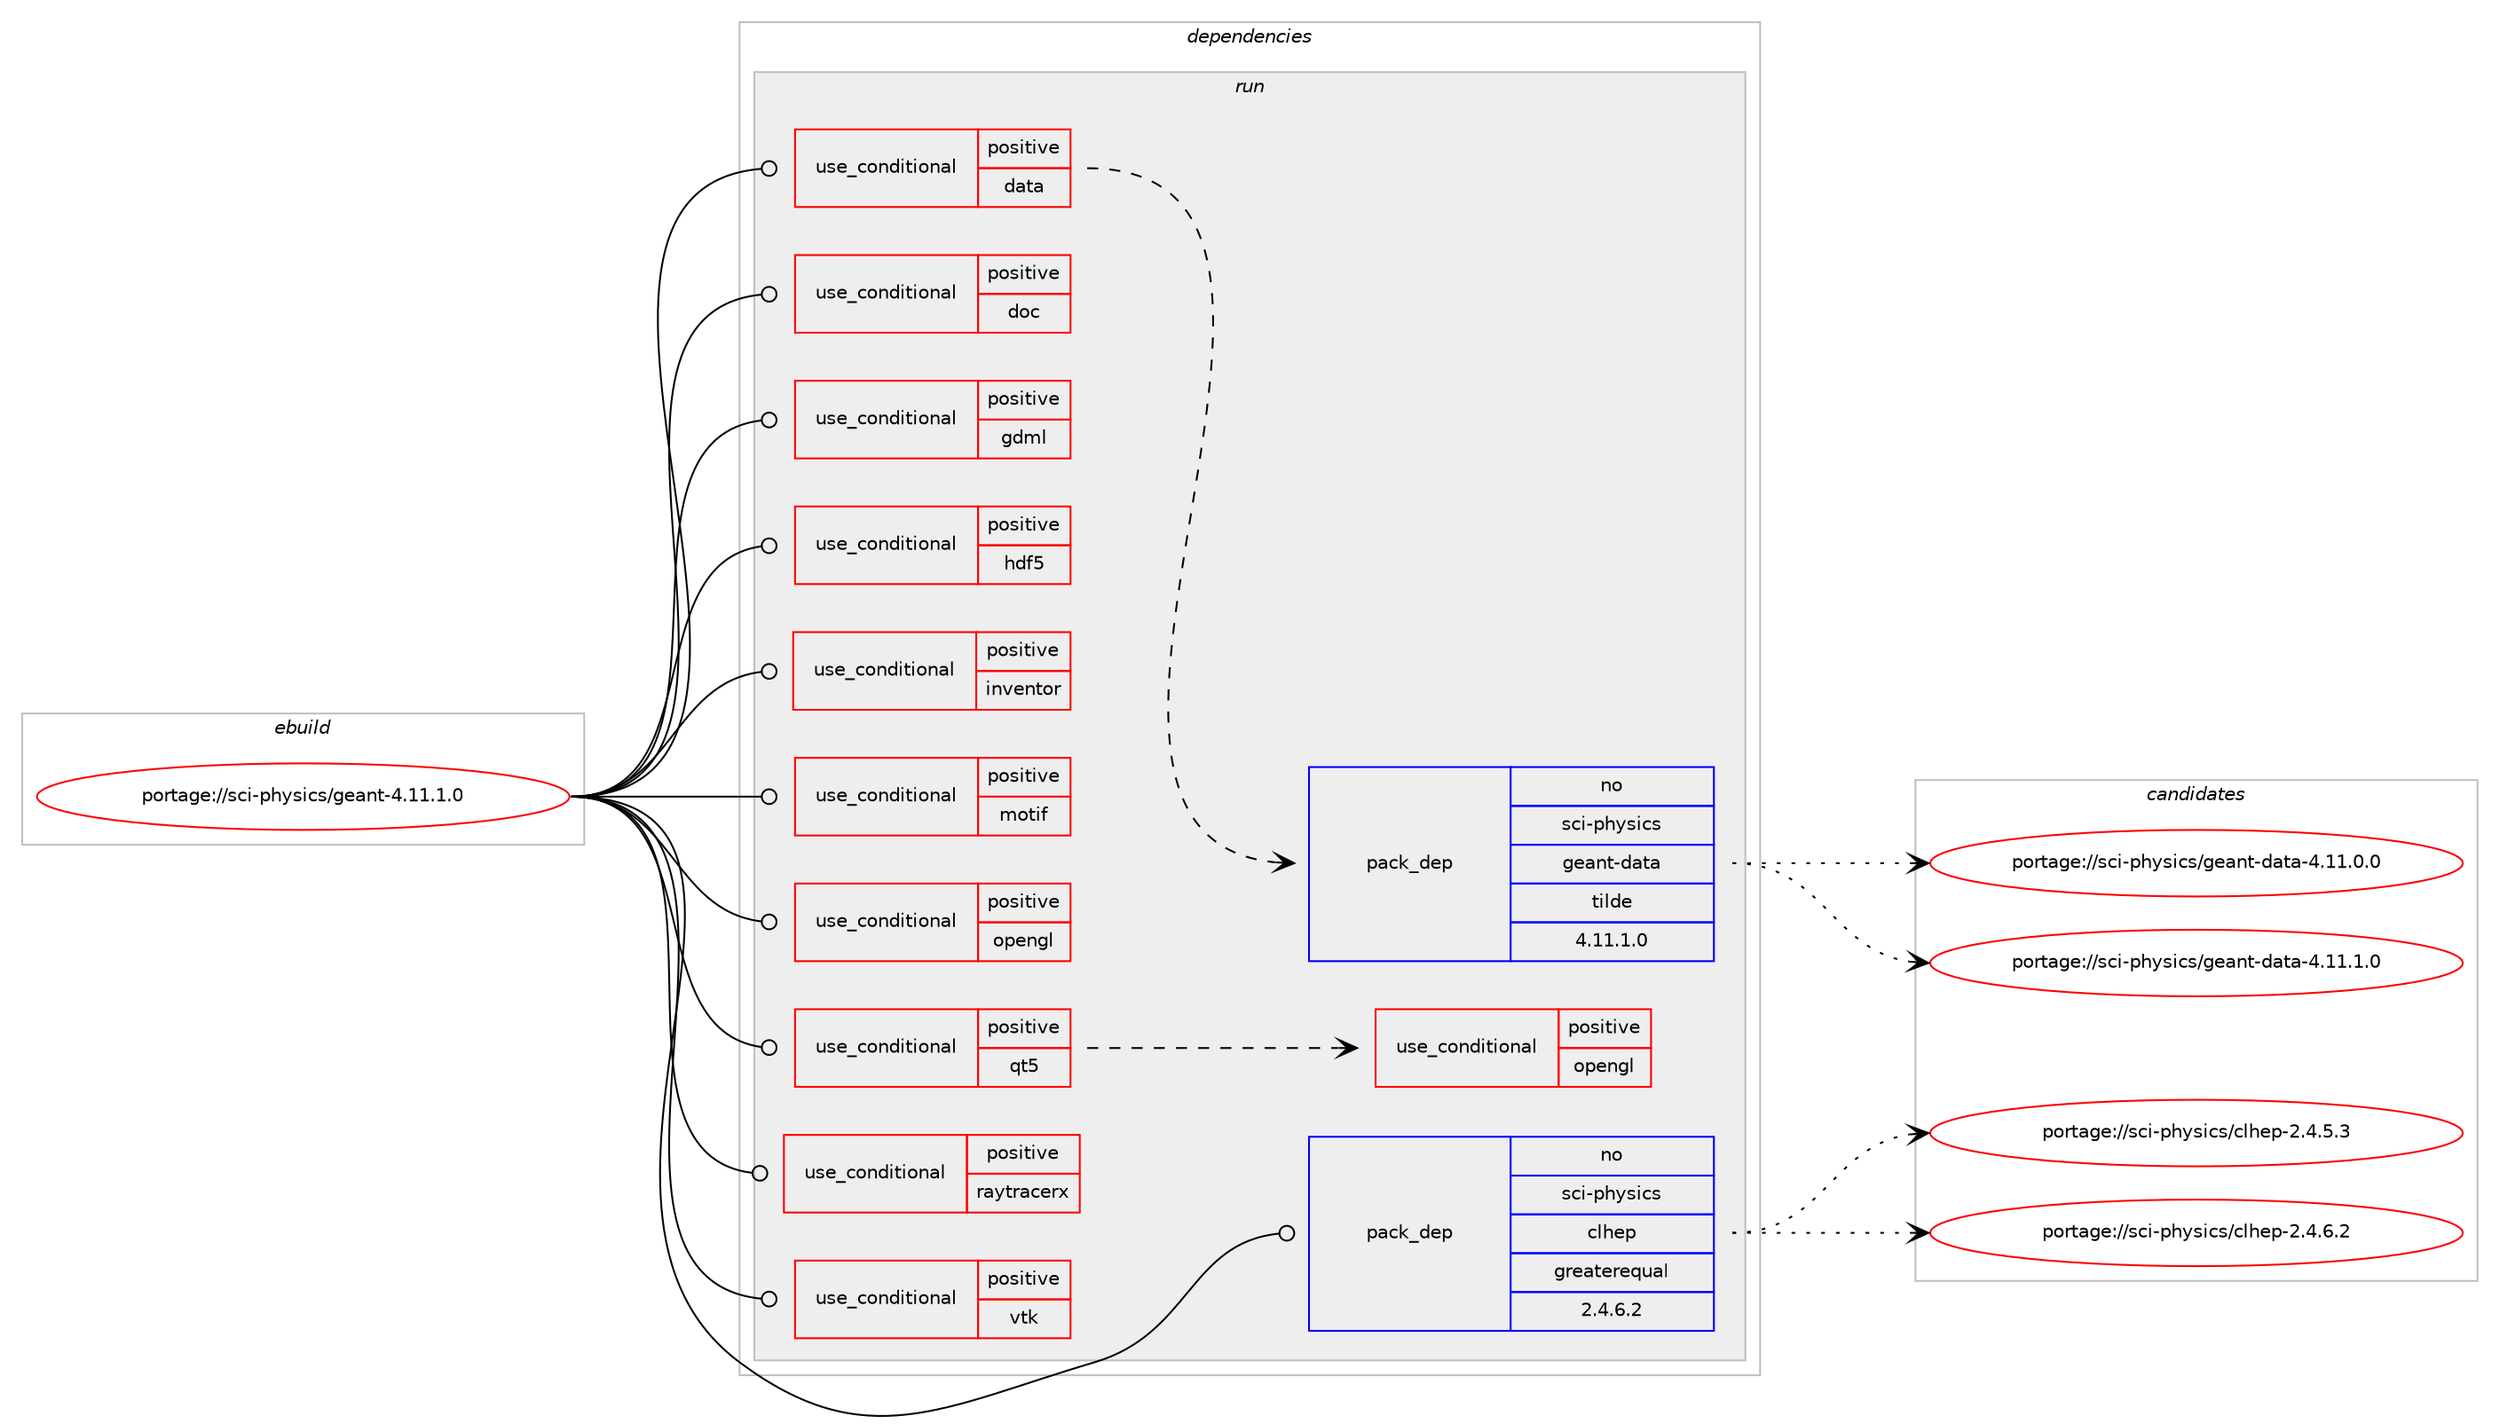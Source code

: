 digraph prolog {

# *************
# Graph options
# *************

newrank=true;
concentrate=true;
compound=true;
graph [rankdir=LR,fontname=Helvetica,fontsize=10,ranksep=1.5];#, ranksep=2.5, nodesep=0.2];
edge  [arrowhead=vee];
node  [fontname=Helvetica,fontsize=10];

# **********
# The ebuild
# **********

subgraph cluster_leftcol {
color=gray;
rank=same;
label=<<i>ebuild</i>>;
id [label="portage://sci-physics/geant-4.11.1.0", color=red, width=4, href="../sci-physics/geant-4.11.1.0.svg"];
}

# ****************
# The dependencies
# ****************

subgraph cluster_midcol {
color=gray;
label=<<i>dependencies</i>>;
subgraph cluster_compile {
fillcolor="#eeeeee";
style=filled;
label=<<i>compile</i>>;
}
subgraph cluster_compileandrun {
fillcolor="#eeeeee";
style=filled;
label=<<i>compile and run</i>>;
}
subgraph cluster_run {
fillcolor="#eeeeee";
style=filled;
label=<<i>run</i>>;
subgraph cond555 {
dependency889 [label=<<TABLE BORDER="0" CELLBORDER="1" CELLSPACING="0" CELLPADDING="4"><TR><TD ROWSPAN="3" CELLPADDING="10">use_conditional</TD></TR><TR><TD>positive</TD></TR><TR><TD>data</TD></TR></TABLE>>, shape=none, color=red];
subgraph pack323 {
dependency890 [label=<<TABLE BORDER="0" CELLBORDER="1" CELLSPACING="0" CELLPADDING="4" WIDTH="220"><TR><TD ROWSPAN="6" CELLPADDING="30">pack_dep</TD></TR><TR><TD WIDTH="110">no</TD></TR><TR><TD>sci-physics</TD></TR><TR><TD>geant-data</TD></TR><TR><TD>tilde</TD></TR><TR><TD>4.11.1.0</TD></TR></TABLE>>, shape=none, color=blue];
}
dependency889:e -> dependency890:w [weight=20,style="dashed",arrowhead="vee"];
}
id:e -> dependency889:w [weight=20,style="solid",arrowhead="odot"];
subgraph cond556 {
dependency891 [label=<<TABLE BORDER="0" CELLBORDER="1" CELLSPACING="0" CELLPADDING="4"><TR><TD ROWSPAN="3" CELLPADDING="10">use_conditional</TD></TR><TR><TD>positive</TD></TR><TR><TD>doc</TD></TR></TABLE>>, shape=none, color=red];
# *** BEGIN UNKNOWN DEPENDENCY TYPE (TODO) ***
# dependency891 -> package_dependency(portage://sci-physics/geant-4.11.1.0,run,no,app-doc,geant-docs,none,[,,],[],[])
# *** END UNKNOWN DEPENDENCY TYPE (TODO) ***

}
id:e -> dependency891:w [weight=20,style="solid",arrowhead="odot"];
subgraph cond557 {
dependency892 [label=<<TABLE BORDER="0" CELLBORDER="1" CELLSPACING="0" CELLPADDING="4"><TR><TD ROWSPAN="3" CELLPADDING="10">use_conditional</TD></TR><TR><TD>positive</TD></TR><TR><TD>gdml</TD></TR></TABLE>>, shape=none, color=red];
# *** BEGIN UNKNOWN DEPENDENCY TYPE (TODO) ***
# dependency892 -> package_dependency(portage://sci-physics/geant-4.11.1.0,run,no,dev-libs,xerces-c,none,[,,],[],[])
# *** END UNKNOWN DEPENDENCY TYPE (TODO) ***

}
id:e -> dependency892:w [weight=20,style="solid",arrowhead="odot"];
subgraph cond558 {
dependency893 [label=<<TABLE BORDER="0" CELLBORDER="1" CELLSPACING="0" CELLPADDING="4"><TR><TD ROWSPAN="3" CELLPADDING="10">use_conditional</TD></TR><TR><TD>positive</TD></TR><TR><TD>hdf5</TD></TR></TABLE>>, shape=none, color=red];
# *** BEGIN UNKNOWN DEPENDENCY TYPE (TODO) ***
# dependency893 -> package_dependency(portage://sci-physics/geant-4.11.1.0,run,no,sci-libs,hdf5,none,[,,],[],[use(optenable(threads),none)])
# *** END UNKNOWN DEPENDENCY TYPE (TODO) ***

}
id:e -> dependency893:w [weight=20,style="solid",arrowhead="odot"];
subgraph cond559 {
dependency894 [label=<<TABLE BORDER="0" CELLBORDER="1" CELLSPACING="0" CELLPADDING="4"><TR><TD ROWSPAN="3" CELLPADDING="10">use_conditional</TD></TR><TR><TD>positive</TD></TR><TR><TD>inventor</TD></TR></TABLE>>, shape=none, color=red];
# *** BEGIN UNKNOWN DEPENDENCY TYPE (TODO) ***
# dependency894 -> package_dependency(portage://sci-physics/geant-4.11.1.0,run,no,media-libs,SoXt,none,[,,],[],[])
# *** END UNKNOWN DEPENDENCY TYPE (TODO) ***

}
id:e -> dependency894:w [weight=20,style="solid",arrowhead="odot"];
subgraph cond560 {
dependency895 [label=<<TABLE BORDER="0" CELLBORDER="1" CELLSPACING="0" CELLPADDING="4"><TR><TD ROWSPAN="3" CELLPADDING="10">use_conditional</TD></TR><TR><TD>positive</TD></TR><TR><TD>motif</TD></TR></TABLE>>, shape=none, color=red];
# *** BEGIN UNKNOWN DEPENDENCY TYPE (TODO) ***
# dependency895 -> package_dependency(portage://sci-physics/geant-4.11.1.0,run,no,x11-libs,motif,none,[,,],[slot(0)],[])
# *** END UNKNOWN DEPENDENCY TYPE (TODO) ***

}
id:e -> dependency895:w [weight=20,style="solid",arrowhead="odot"];
subgraph cond561 {
dependency896 [label=<<TABLE BORDER="0" CELLBORDER="1" CELLSPACING="0" CELLPADDING="4"><TR><TD ROWSPAN="3" CELLPADDING="10">use_conditional</TD></TR><TR><TD>positive</TD></TR><TR><TD>opengl</TD></TR></TABLE>>, shape=none, color=red];
# *** BEGIN UNKNOWN DEPENDENCY TYPE (TODO) ***
# dependency896 -> package_dependency(portage://sci-physics/geant-4.11.1.0,run,no,virtual,opengl,none,[,,],[],[])
# *** END UNKNOWN DEPENDENCY TYPE (TODO) ***

}
id:e -> dependency896:w [weight=20,style="solid",arrowhead="odot"];
subgraph cond562 {
dependency897 [label=<<TABLE BORDER="0" CELLBORDER="1" CELLSPACING="0" CELLPADDING="4"><TR><TD ROWSPAN="3" CELLPADDING="10">use_conditional</TD></TR><TR><TD>positive</TD></TR><TR><TD>qt5</TD></TR></TABLE>>, shape=none, color=red];
# *** BEGIN UNKNOWN DEPENDENCY TYPE (TODO) ***
# dependency897 -> package_dependency(portage://sci-physics/geant-4.11.1.0,run,no,dev-qt,qt3d,none,[,,],[slot(5)],[])
# *** END UNKNOWN DEPENDENCY TYPE (TODO) ***

# *** BEGIN UNKNOWN DEPENDENCY TYPE (TODO) ***
# dependency897 -> package_dependency(portage://sci-physics/geant-4.11.1.0,run,no,dev-qt,qtcore,none,[,,],[slot(5)],[])
# *** END UNKNOWN DEPENDENCY TYPE (TODO) ***

# *** BEGIN UNKNOWN DEPENDENCY TYPE (TODO) ***
# dependency897 -> package_dependency(portage://sci-physics/geant-4.11.1.0,run,no,dev-qt,qtgui,none,[,,],[slot(5)],[])
# *** END UNKNOWN DEPENDENCY TYPE (TODO) ***

# *** BEGIN UNKNOWN DEPENDENCY TYPE (TODO) ***
# dependency897 -> package_dependency(portage://sci-physics/geant-4.11.1.0,run,no,dev-qt,qtprintsupport,none,[,,],[slot(5)],[])
# *** END UNKNOWN DEPENDENCY TYPE (TODO) ***

# *** BEGIN UNKNOWN DEPENDENCY TYPE (TODO) ***
# dependency897 -> package_dependency(portage://sci-physics/geant-4.11.1.0,run,no,dev-qt,qtwidgets,none,[,,],[slot(5)],[])
# *** END UNKNOWN DEPENDENCY TYPE (TODO) ***

subgraph cond563 {
dependency898 [label=<<TABLE BORDER="0" CELLBORDER="1" CELLSPACING="0" CELLPADDING="4"><TR><TD ROWSPAN="3" CELLPADDING="10">use_conditional</TD></TR><TR><TD>positive</TD></TR><TR><TD>opengl</TD></TR></TABLE>>, shape=none, color=red];
# *** BEGIN UNKNOWN DEPENDENCY TYPE (TODO) ***
# dependency898 -> package_dependency(portage://sci-physics/geant-4.11.1.0,run,no,dev-qt,qtopengl,none,[,,],[slot(5)],[])
# *** END UNKNOWN DEPENDENCY TYPE (TODO) ***

}
dependency897:e -> dependency898:w [weight=20,style="dashed",arrowhead="vee"];
}
id:e -> dependency897:w [weight=20,style="solid",arrowhead="odot"];
subgraph cond564 {
dependency899 [label=<<TABLE BORDER="0" CELLBORDER="1" CELLSPACING="0" CELLPADDING="4"><TR><TD ROWSPAN="3" CELLPADDING="10">use_conditional</TD></TR><TR><TD>positive</TD></TR><TR><TD>raytracerx</TD></TR></TABLE>>, shape=none, color=red];
# *** BEGIN UNKNOWN DEPENDENCY TYPE (TODO) ***
# dependency899 -> package_dependency(portage://sci-physics/geant-4.11.1.0,run,no,x11-libs,libX11,none,[,,],[],[])
# *** END UNKNOWN DEPENDENCY TYPE (TODO) ***

# *** BEGIN UNKNOWN DEPENDENCY TYPE (TODO) ***
# dependency899 -> package_dependency(portage://sci-physics/geant-4.11.1.0,run,no,x11-libs,libXmu,none,[,,],[],[])
# *** END UNKNOWN DEPENDENCY TYPE (TODO) ***

}
id:e -> dependency899:w [weight=20,style="solid",arrowhead="odot"];
subgraph cond565 {
dependency900 [label=<<TABLE BORDER="0" CELLBORDER="1" CELLSPACING="0" CELLPADDING="4"><TR><TD ROWSPAN="3" CELLPADDING="10">use_conditional</TD></TR><TR><TD>positive</TD></TR><TR><TD>vtk</TD></TR></TABLE>>, shape=none, color=red];
# *** BEGIN UNKNOWN DEPENDENCY TYPE (TODO) ***
# dependency900 -> package_dependency(portage://sci-physics/geant-4.11.1.0,run,no,sci-libs,vtk,none,[,,],any_same_slot,[use(enable(qt5),none)])
# *** END UNKNOWN DEPENDENCY TYPE (TODO) ***

}
id:e -> dependency900:w [weight=20,style="solid",arrowhead="odot"];
# *** BEGIN UNKNOWN DEPENDENCY TYPE (TODO) ***
# id -> package_dependency(portage://sci-physics/geant-4.11.1.0,run,no,dev-libs,expat,none,[,,],[],[])
# *** END UNKNOWN DEPENDENCY TYPE (TODO) ***

subgraph pack324 {
dependency901 [label=<<TABLE BORDER="0" CELLBORDER="1" CELLSPACING="0" CELLPADDING="4" WIDTH="220"><TR><TD ROWSPAN="6" CELLPADDING="30">pack_dep</TD></TR><TR><TD WIDTH="110">no</TD></TR><TR><TD>sci-physics</TD></TR><TR><TD>clhep</TD></TR><TR><TD>greaterequal</TD></TR><TR><TD>2.4.6.2</TD></TR></TABLE>>, shape=none, color=blue];
}
id:e -> dependency901:w [weight=20,style="solid",arrowhead="odot"];
}
}

# **************
# The candidates
# **************

subgraph cluster_choices {
rank=same;
color=gray;
label=<<i>candidates</i>>;

subgraph choice323 {
color=black;
nodesep=1;
choice1159910545112104121115105991154710310197110116451009711697455246494946484648 [label="portage://sci-physics/geant-data-4.11.0.0", color=red, width=4,href="../sci-physics/geant-data-4.11.0.0.svg"];
choice1159910545112104121115105991154710310197110116451009711697455246494946494648 [label="portage://sci-physics/geant-data-4.11.1.0", color=red, width=4,href="../sci-physics/geant-data-4.11.1.0.svg"];
dependency890:e -> choice1159910545112104121115105991154710310197110116451009711697455246494946484648:w [style=dotted,weight="100"];
dependency890:e -> choice1159910545112104121115105991154710310197110116451009711697455246494946494648:w [style=dotted,weight="100"];
}
subgraph choice324 {
color=black;
nodesep=1;
choice11599105451121041211151059911547991081041011124550465246534651 [label="portage://sci-physics/clhep-2.4.5.3", color=red, width=4,href="../sci-physics/clhep-2.4.5.3.svg"];
choice11599105451121041211151059911547991081041011124550465246544650 [label="portage://sci-physics/clhep-2.4.6.2", color=red, width=4,href="../sci-physics/clhep-2.4.6.2.svg"];
dependency901:e -> choice11599105451121041211151059911547991081041011124550465246534651:w [style=dotted,weight="100"];
dependency901:e -> choice11599105451121041211151059911547991081041011124550465246544650:w [style=dotted,weight="100"];
}
}

}
